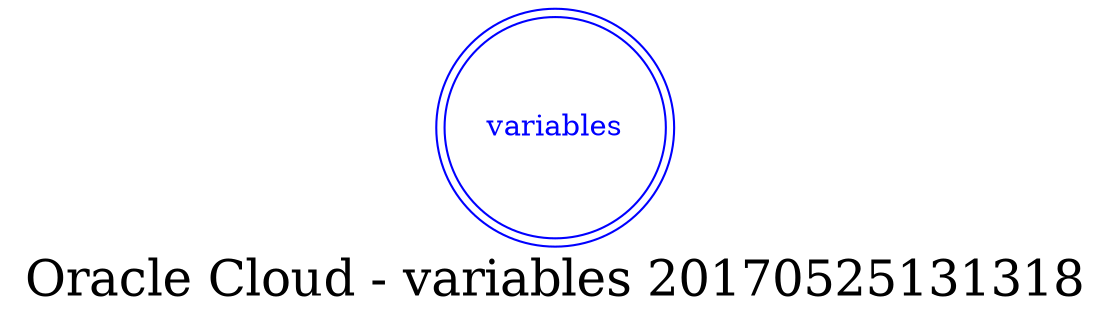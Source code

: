 digraph LexiconGraph {
graph[label="Oracle Cloud - variables 20170525131318", fontsize=24]
splines=true
"variables" [color=blue, fontcolor=blue, shape=doublecircle]
}
